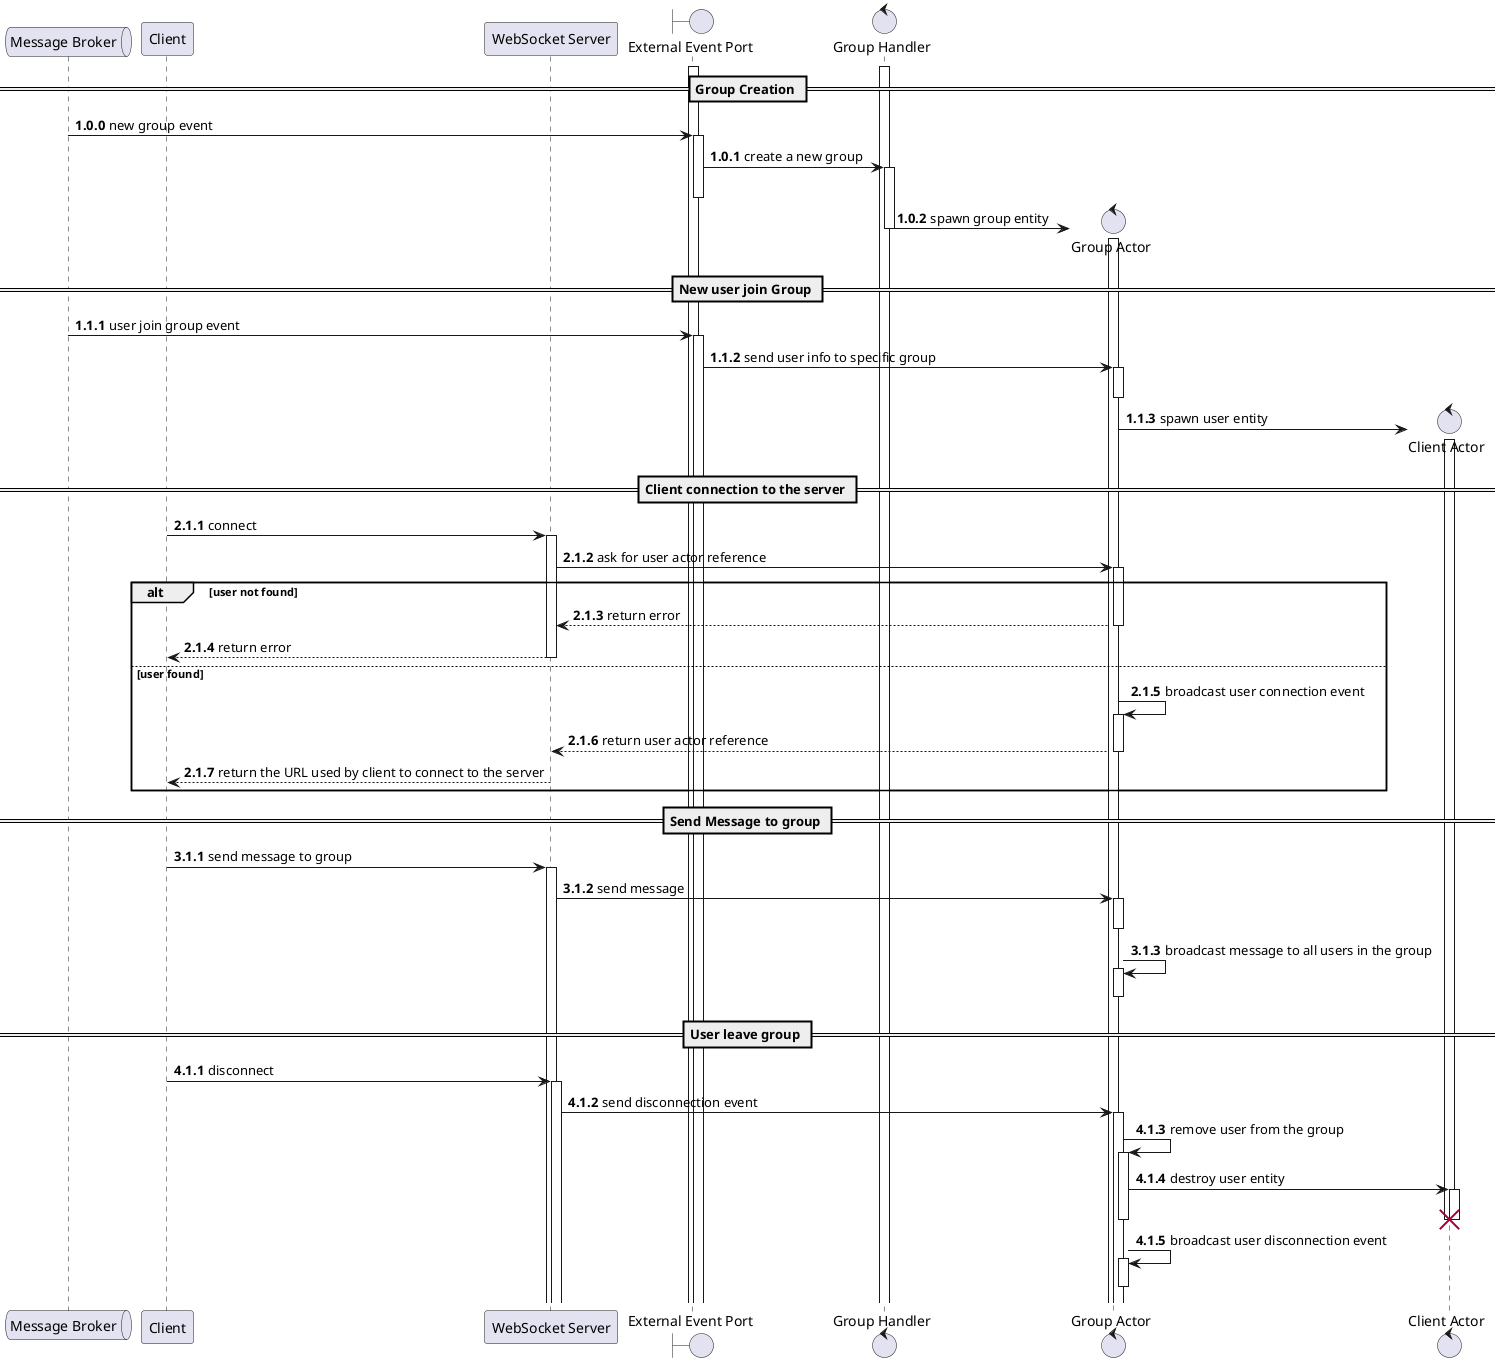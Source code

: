 @startuml Chat Sequence UML Diagram
autonumber 1.0.0
autoactivate on

queue "Message Broker" as MB
participant "Client" as C
participant "WebSocket Server" as WS
boundary "External Event Port" as EP
control "Group Handler" as GH
control "Group Actor" as GA
control "Client Actor" as CA

activate GH
activate EP

== Group Creation ==
MB -> EP: new group event
EP -> GH: create a new group
deactivate EP
GH -> GA **: spawn group entity
activate GA
deactivate GH

== New user join Group ==
autonumber inc B
MB -> EP: user join group event
EP -> GA: send user info to specific group
deactivate GA
GA -> CA **: spawn user entity
activate CA

== Client connection to the server ==
autonumber inc A
C -> WS: connect
WS -> GA: ask for user actor reference
alt user not found
    GA --> WS: return error
    WS --> C: return error
else user found
    GA -> GA: broadcast user connection event
    GA --> WS: return user actor reference
    WS --> C: return the URL used by client to connect to the server
end

== Send Message to group ==
autonumber inc A
C -> WS: send message to group
WS -> GA: send message
deactivate GA
GA -> GA: broadcast message to all users in the group
deactivate GA

== User leave group ==
autonumber inc A
C -> WS: disconnect
WS -> GA: send disconnection event
GA -> GA: remove user from the group
GA -> CA: destroy user entity
deactivate CA
destroy CA
deactivate GA
GA -> GA: broadcast user disconnection event
deactivate GA
@enduml